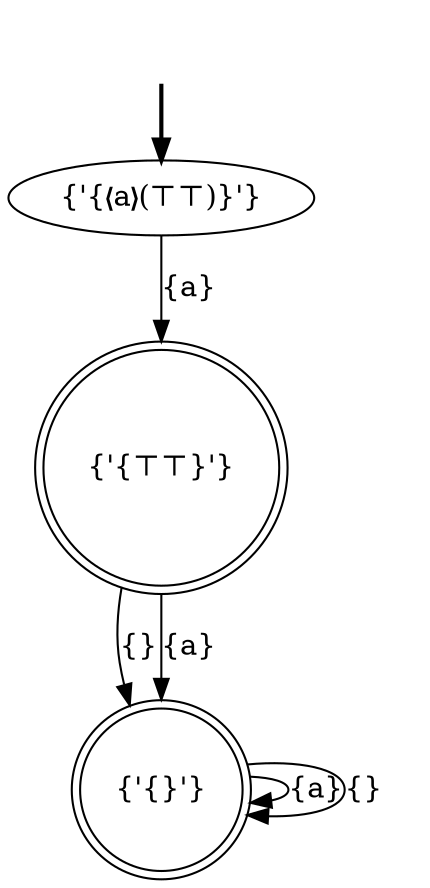 digraph {
	fake [style=invisible]
	"{'{⊤⊤}'}" [shape=doublecircle]
	"{'{❬a❭(⊤⊤)}'}" [root=true]
	"{'{}'}" [shape=doublecircle]
	fake -> "{'{❬a❭(⊤⊤)}'}" [style=bold]
	"{'{}'}" -> "{'{}'}" [label="{a}"]
	"{'{⊤⊤}'}" -> "{'{}'}" [label="{}"]
	"{'{}'}" -> "{'{}'}" [label="{}"]
	"{'{⊤⊤}'}" -> "{'{}'}" [label="{a}"]
	"{'{❬a❭(⊤⊤)}'}" -> "{'{⊤⊤}'}" [label="{a}"]
}

